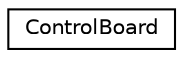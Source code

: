 digraph "Graphical Class Hierarchy"
{
 // LATEX_PDF_SIZE
  edge [fontname="Helvetica",fontsize="10",labelfontname="Helvetica",labelfontsize="10"];
  node [fontname="Helvetica",fontsize="10",shape=record];
  rankdir="LR";
  Node0 [label="ControlBoard",height=0.2,width=0.4,color="black", fillcolor="white", style="filled",URL="$classControlBoard.html",tooltip=" "];
}
